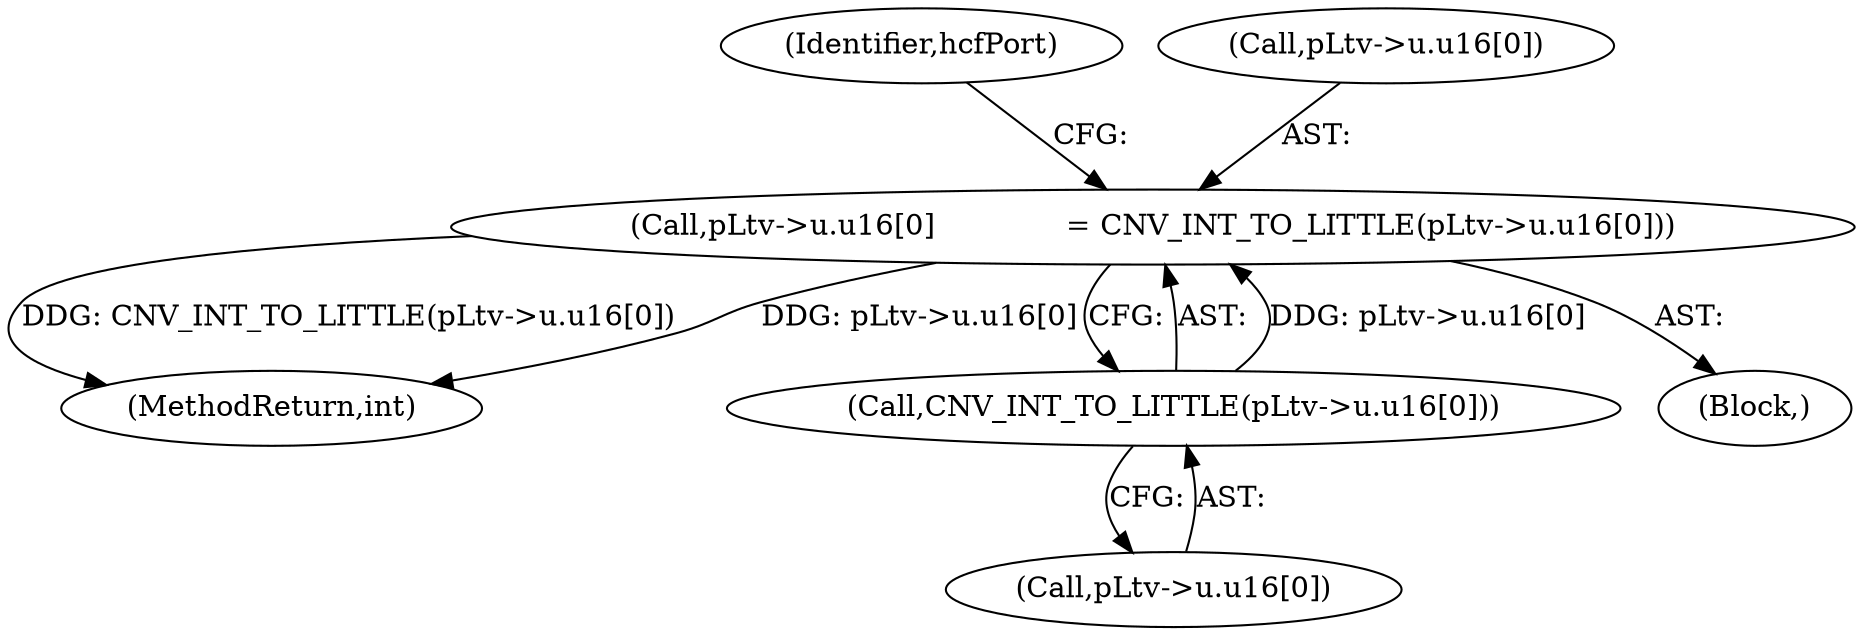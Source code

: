 digraph "0_linux_b5e2f339865fb443107e5b10603e53bbc92dc054_0@array" {
"1001860" [label="(Call,pLtv->u.u16[0]              = CNV_INT_TO_LITTLE(pLtv->u.u16[0]))"];
"1001868" [label="(Call,CNV_INT_TO_LITTLE(pLtv->u.u16[0]))"];
"1001860" [label="(Call,pLtv->u.u16[0]              = CNV_INT_TO_LITTLE(pLtv->u.u16[0]))"];
"1002520" [label="(MethodReturn,int)"];
"1001877" [label="(Identifier,hcfPort)"];
"1001861" [label="(Call,pLtv->u.u16[0])"];
"1000412" [label="(Block,)"];
"1001869" [label="(Call,pLtv->u.u16[0])"];
"1001868" [label="(Call,CNV_INT_TO_LITTLE(pLtv->u.u16[0]))"];
"1001860" -> "1000412"  [label="AST: "];
"1001860" -> "1001868"  [label="CFG: "];
"1001861" -> "1001860"  [label="AST: "];
"1001868" -> "1001860"  [label="AST: "];
"1001877" -> "1001860"  [label="CFG: "];
"1001860" -> "1002520"  [label="DDG: CNV_INT_TO_LITTLE(pLtv->u.u16[0])"];
"1001860" -> "1002520"  [label="DDG: pLtv->u.u16[0]"];
"1001868" -> "1001860"  [label="DDG: pLtv->u.u16[0]"];
"1001868" -> "1001869"  [label="CFG: "];
"1001869" -> "1001868"  [label="AST: "];
}
